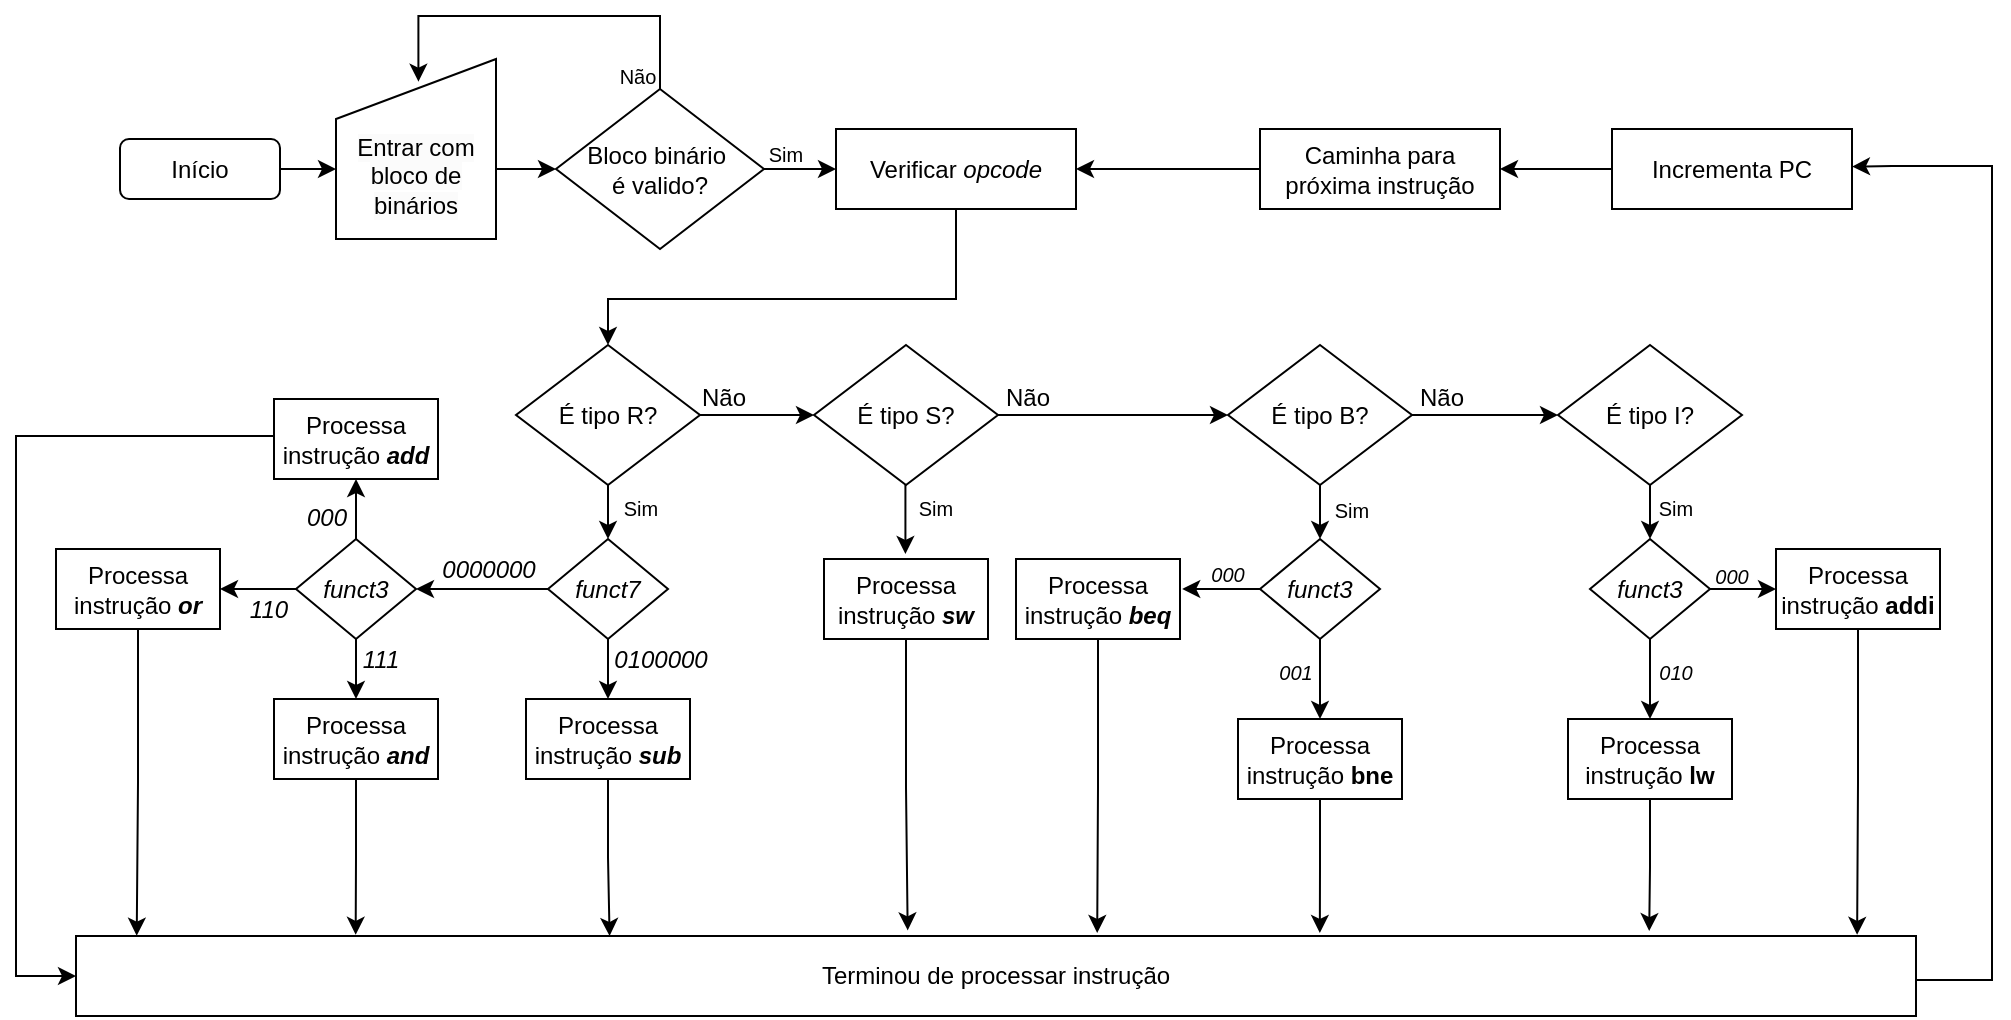 <mxfile version="24.0.7" type="device">
  <diagram name="Página-1" id="DS5e-LdhEdt0KlHogoC9">
    <mxGraphModel dx="1091" dy="588" grid="1" gridSize="10" guides="1" tooltips="1" connect="1" arrows="1" fold="1" page="1" pageScale="1" pageWidth="827" pageHeight="1169" math="0" shadow="0">
      <root>
        <mxCell id="0" />
        <mxCell id="1" parent="0" />
        <mxCell id="jSEsw3XRsD1NWBv1irZM-55" style="edgeStyle=orthogonalEdgeStyle;rounded=0;orthogonalLoop=1;jettySize=auto;html=1;exitX=1;exitY=0.5;exitDx=0;exitDy=0;" edge="1" parent="1" source="jSEsw3XRsD1NWBv1irZM-3">
          <mxGeometry relative="1" as="geometry">
            <mxPoint x="180" y="146.7" as="targetPoint" />
          </mxGeometry>
        </mxCell>
        <mxCell id="jSEsw3XRsD1NWBv1irZM-3" value="Início" style="rounded=1;whiteSpace=wrap;html=1;" vertex="1" parent="1">
          <mxGeometry x="72" y="131.5" width="80" height="30" as="geometry" />
        </mxCell>
        <mxCell id="jSEsw3XRsD1NWBv1irZM-4" value="" style="shape=manualInput;whiteSpace=wrap;html=1;" vertex="1" parent="1">
          <mxGeometry x="180" y="91.5" width="80" height="90" as="geometry" />
        </mxCell>
        <mxCell id="jSEsw3XRsD1NWBv1irZM-7" value="&lt;span style=&quot;color: rgb(0, 0, 0); font-family: Helvetica; font-size: 12px; font-style: normal; font-variant-ligatures: normal; font-variant-caps: normal; font-weight: 400; letter-spacing: normal; orphans: 2; text-indent: 0px; text-transform: none; widows: 2; word-spacing: 0px; -webkit-text-stroke-width: 0px; white-space: normal; background-color: rgb(251, 251, 251); text-decoration-thickness: initial; text-decoration-style: initial; text-decoration-color: initial; float: none; display: inline !important;&quot;&gt;Entrar com bloco de binários&lt;/span&gt;" style="text;whiteSpace=wrap;html=1;align=center;" vertex="1" parent="1">
          <mxGeometry x="180" y="121.5" width="80" height="50" as="geometry" />
        </mxCell>
        <mxCell id="jSEsw3XRsD1NWBv1irZM-61" style="edgeStyle=orthogonalEdgeStyle;rounded=0;orthogonalLoop=1;jettySize=auto;html=1;exitX=0.5;exitY=1;exitDx=0;exitDy=0;entryX=0.5;entryY=0;entryDx=0;entryDy=0;" edge="1" parent="1" source="jSEsw3XRsD1NWBv1irZM-11" target="jSEsw3XRsD1NWBv1irZM-18">
          <mxGeometry relative="1" as="geometry">
            <Array as="points">
              <mxPoint x="490" y="211.5" />
              <mxPoint x="316" y="211.5" />
            </Array>
          </mxGeometry>
        </mxCell>
        <mxCell id="jSEsw3XRsD1NWBv1irZM-11" value="Verificar &lt;i style=&quot;&quot;&gt;opcode&lt;/i&gt;" style="rounded=0;whiteSpace=wrap;html=1;" vertex="1" parent="1">
          <mxGeometry x="430" y="126.5" width="120" height="40" as="geometry" />
        </mxCell>
        <mxCell id="jSEsw3XRsD1NWBv1irZM-59" style="edgeStyle=orthogonalEdgeStyle;rounded=0;orthogonalLoop=1;jettySize=auto;html=1;entryX=0.49;entryY=0.143;entryDx=0;entryDy=0;entryPerimeter=0;" edge="1" parent="1">
          <mxGeometry relative="1" as="geometry">
            <mxPoint x="221.2" y="102.83" as="targetPoint" />
            <mxPoint x="342" y="106.498" as="sourcePoint" />
            <Array as="points">
              <mxPoint x="342" y="69.96" />
              <mxPoint x="221" y="69.96" />
            </Array>
          </mxGeometry>
        </mxCell>
        <mxCell id="jSEsw3XRsD1NWBv1irZM-12" value="Bloco binário&amp;nbsp;&lt;div&gt;é&amp;nbsp;&lt;span style=&quot;background-color: initial;&quot;&gt;valido?&lt;/span&gt;&lt;/div&gt;" style="rhombus;whiteSpace=wrap;html=1;" vertex="1" parent="1">
          <mxGeometry x="290" y="106.5" width="104" height="80" as="geometry" />
        </mxCell>
        <mxCell id="jSEsw3XRsD1NWBv1irZM-15" value="Não" style="text;html=1;align=center;verticalAlign=middle;whiteSpace=wrap;rounded=0;fontSize=10;" vertex="1" parent="1">
          <mxGeometry x="322" y="94.5" width="18" height="10" as="geometry" />
        </mxCell>
        <mxCell id="jSEsw3XRsD1NWBv1irZM-67" style="edgeStyle=orthogonalEdgeStyle;rounded=0;orthogonalLoop=1;jettySize=auto;html=1;exitX=1;exitY=0.5;exitDx=0;exitDy=0;entryX=0;entryY=0.5;entryDx=0;entryDy=0;" edge="1" parent="1" source="jSEsw3XRsD1NWBv1irZM-18" target="jSEsw3XRsD1NWBv1irZM-21">
          <mxGeometry relative="1" as="geometry" />
        </mxCell>
        <mxCell id="jSEsw3XRsD1NWBv1irZM-70" style="edgeStyle=orthogonalEdgeStyle;rounded=0;orthogonalLoop=1;jettySize=auto;html=1;exitX=0.5;exitY=1;exitDx=0;exitDy=0;entryX=0.5;entryY=0;entryDx=0;entryDy=0;" edge="1" parent="1" source="jSEsw3XRsD1NWBv1irZM-18" target="jSEsw3XRsD1NWBv1irZM-50">
          <mxGeometry relative="1" as="geometry" />
        </mxCell>
        <mxCell id="jSEsw3XRsD1NWBv1irZM-18" value="É tipo R?" style="rhombus;whiteSpace=wrap;html=1;" vertex="1" parent="1">
          <mxGeometry x="270" y="234.5" width="92" height="70" as="geometry" />
        </mxCell>
        <mxCell id="jSEsw3XRsD1NWBv1irZM-66" style="edgeStyle=orthogonalEdgeStyle;rounded=0;orthogonalLoop=1;jettySize=auto;html=1;exitX=1;exitY=0.5;exitDx=0;exitDy=0;entryX=0;entryY=0.5;entryDx=0;entryDy=0;" edge="1" parent="1" source="jSEsw3XRsD1NWBv1irZM-21" target="jSEsw3XRsD1NWBv1irZM-22">
          <mxGeometry relative="1" as="geometry">
            <mxPoint x="562" y="269.5" as="sourcePoint" />
          </mxGeometry>
        </mxCell>
        <mxCell id="jSEsw3XRsD1NWBv1irZM-89" style="edgeStyle=orthogonalEdgeStyle;rounded=0;orthogonalLoop=1;jettySize=auto;html=1;exitX=0.5;exitY=1;exitDx=0;exitDy=0;entryX=0.5;entryY=0;entryDx=0;entryDy=0;" edge="1" parent="1">
          <mxGeometry relative="1" as="geometry">
            <mxPoint x="464.71" y="302" as="sourcePoint" />
            <mxPoint x="464.71" y="339" as="targetPoint" />
          </mxGeometry>
        </mxCell>
        <mxCell id="jSEsw3XRsD1NWBv1irZM-21" value="É tipo S?" style="rhombus;whiteSpace=wrap;html=1;" vertex="1" parent="1">
          <mxGeometry x="419" y="234.5" width="92" height="70" as="geometry" />
        </mxCell>
        <mxCell id="jSEsw3XRsD1NWBv1irZM-30" style="edgeStyle=orthogonalEdgeStyle;rounded=0;orthogonalLoop=1;jettySize=auto;html=1;exitX=1;exitY=0.5;exitDx=0;exitDy=0;entryX=0;entryY=0.5;entryDx=0;entryDy=0;" edge="1" parent="1" source="jSEsw3XRsD1NWBv1irZM-22" target="jSEsw3XRsD1NWBv1irZM-23">
          <mxGeometry relative="1" as="geometry" />
        </mxCell>
        <mxCell id="jSEsw3XRsD1NWBv1irZM-92" style="edgeStyle=orthogonalEdgeStyle;rounded=0;orthogonalLoop=1;jettySize=auto;html=1;exitX=0.5;exitY=1;exitDx=0;exitDy=0;entryX=0.5;entryY=0;entryDx=0;entryDy=0;" edge="1" parent="1" source="jSEsw3XRsD1NWBv1irZM-22" target="jSEsw3XRsD1NWBv1irZM-91">
          <mxGeometry relative="1" as="geometry" />
        </mxCell>
        <mxCell id="jSEsw3XRsD1NWBv1irZM-22" value="É tipo B?" style="rhombus;whiteSpace=wrap;html=1;" vertex="1" parent="1">
          <mxGeometry x="626" y="234.5" width="92" height="70" as="geometry" />
        </mxCell>
        <mxCell id="jSEsw3XRsD1NWBv1irZM-101" style="edgeStyle=orthogonalEdgeStyle;rounded=0;orthogonalLoop=1;jettySize=auto;html=1;exitX=0.5;exitY=1;exitDx=0;exitDy=0;entryX=0.5;entryY=0;entryDx=0;entryDy=0;" edge="1" parent="1" source="jSEsw3XRsD1NWBv1irZM-23" target="jSEsw3XRsD1NWBv1irZM-100">
          <mxGeometry relative="1" as="geometry" />
        </mxCell>
        <mxCell id="jSEsw3XRsD1NWBv1irZM-23" value="É tipo I?" style="rhombus;whiteSpace=wrap;html=1;" vertex="1" parent="1">
          <mxGeometry x="791" y="234.5" width="92" height="70" as="geometry" />
        </mxCell>
        <mxCell id="jSEsw3XRsD1NWBv1irZM-16" value="Sim" style="text;html=1;align=center;verticalAlign=middle;whiteSpace=wrap;rounded=0;fontSize=10;" vertex="1" parent="1">
          <mxGeometry x="395" y="128.5" width="20" height="20" as="geometry" />
        </mxCell>
        <mxCell id="jSEsw3XRsD1NWBv1irZM-32" value="Sim" style="text;html=1;align=center;verticalAlign=middle;whiteSpace=wrap;rounded=0;fontSize=10;" vertex="1" parent="1">
          <mxGeometry x="319" y="300.5" width="27" height="30" as="geometry" />
        </mxCell>
        <mxCell id="jSEsw3XRsD1NWBv1irZM-38" value="Não" style="text;html=1;align=center;verticalAlign=middle;whiteSpace=wrap;rounded=0;" vertex="1" parent="1">
          <mxGeometry x="718" y="253" width="30" height="15" as="geometry" />
        </mxCell>
        <mxCell id="jSEsw3XRsD1NWBv1irZM-72" style="edgeStyle=orthogonalEdgeStyle;rounded=0;orthogonalLoop=1;jettySize=auto;html=1;exitX=0;exitY=0.5;exitDx=0;exitDy=0;entryX=1;entryY=0.5;entryDx=0;entryDy=0;" edge="1" parent="1" source="jSEsw3XRsD1NWBv1irZM-50" target="jSEsw3XRsD1NWBv1irZM-71">
          <mxGeometry relative="1" as="geometry" />
        </mxCell>
        <mxCell id="jSEsw3XRsD1NWBv1irZM-75" style="edgeStyle=orthogonalEdgeStyle;rounded=0;orthogonalLoop=1;jettySize=auto;html=1;exitX=0.5;exitY=1;exitDx=0;exitDy=0;entryX=0.5;entryY=0;entryDx=0;entryDy=0;" edge="1" parent="1" source="jSEsw3XRsD1NWBv1irZM-50" target="jSEsw3XRsD1NWBv1irZM-74">
          <mxGeometry relative="1" as="geometry" />
        </mxCell>
        <mxCell id="jSEsw3XRsD1NWBv1irZM-50" value="&lt;i&gt;funct7&lt;/i&gt;" style="rhombus;whiteSpace=wrap;html=1;" vertex="1" parent="1">
          <mxGeometry x="286" y="331.5" width="60" height="50" as="geometry" />
        </mxCell>
        <mxCell id="jSEsw3XRsD1NWBv1irZM-52" value="0100000" style="text;html=1;align=center;verticalAlign=middle;whiteSpace=wrap;rounded=0;fontStyle=2" vertex="1" parent="1">
          <mxGeometry x="328.5" y="376.5" width="27" height="30" as="geometry" />
        </mxCell>
        <mxCell id="jSEsw3XRsD1NWBv1irZM-57" style="edgeStyle=orthogonalEdgeStyle;rounded=0;orthogonalLoop=1;jettySize=auto;html=1;entryX=0;entryY=0.5;entryDx=0;entryDy=0;" edge="1" parent="1" target="jSEsw3XRsD1NWBv1irZM-12">
          <mxGeometry relative="1" as="geometry">
            <mxPoint x="260" y="146.5" as="sourcePoint" />
          </mxGeometry>
        </mxCell>
        <mxCell id="jSEsw3XRsD1NWBv1irZM-58" style="edgeStyle=orthogonalEdgeStyle;rounded=0;orthogonalLoop=1;jettySize=auto;html=1;exitX=1;exitY=0.5;exitDx=0;exitDy=0;entryX=0;entryY=0.5;entryDx=0;entryDy=0;" edge="1" parent="1" source="jSEsw3XRsD1NWBv1irZM-12" target="jSEsw3XRsD1NWBv1irZM-11">
          <mxGeometry relative="1" as="geometry" />
        </mxCell>
        <mxCell id="jSEsw3XRsD1NWBv1irZM-64" value="Não" style="text;html=1;align=center;verticalAlign=middle;whiteSpace=wrap;rounded=0;" vertex="1" parent="1">
          <mxGeometry x="506" y="251" width="40" height="20" as="geometry" />
        </mxCell>
        <mxCell id="jSEsw3XRsD1NWBv1irZM-68" value="Não" style="text;html=1;align=center;verticalAlign=middle;whiteSpace=wrap;rounded=0;" vertex="1" parent="1">
          <mxGeometry x="354" y="251" width="40" height="20" as="geometry" />
        </mxCell>
        <mxCell id="jSEsw3XRsD1NWBv1irZM-80" style="edgeStyle=orthogonalEdgeStyle;rounded=0;orthogonalLoop=1;jettySize=auto;html=1;exitX=0.5;exitY=0;exitDx=0;exitDy=0;entryX=0.5;entryY=1;entryDx=0;entryDy=0;" edge="1" parent="1" source="jSEsw3XRsD1NWBv1irZM-71" target="jSEsw3XRsD1NWBv1irZM-77">
          <mxGeometry relative="1" as="geometry" />
        </mxCell>
        <mxCell id="jSEsw3XRsD1NWBv1irZM-81" style="edgeStyle=orthogonalEdgeStyle;rounded=0;orthogonalLoop=1;jettySize=auto;html=1;exitX=0;exitY=0.5;exitDx=0;exitDy=0;entryX=1;entryY=0.5;entryDx=0;entryDy=0;" edge="1" parent="1" source="jSEsw3XRsD1NWBv1irZM-71" target="jSEsw3XRsD1NWBv1irZM-78">
          <mxGeometry relative="1" as="geometry" />
        </mxCell>
        <mxCell id="jSEsw3XRsD1NWBv1irZM-83" style="edgeStyle=orthogonalEdgeStyle;rounded=0;orthogonalLoop=1;jettySize=auto;html=1;exitX=0.5;exitY=1;exitDx=0;exitDy=0;entryX=0.5;entryY=0;entryDx=0;entryDy=0;" edge="1" parent="1" source="jSEsw3XRsD1NWBv1irZM-71" target="jSEsw3XRsD1NWBv1irZM-79">
          <mxGeometry relative="1" as="geometry" />
        </mxCell>
        <mxCell id="jSEsw3XRsD1NWBv1irZM-71" value="&lt;i&gt;funct3&lt;/i&gt;" style="rhombus;whiteSpace=wrap;html=1;" vertex="1" parent="1">
          <mxGeometry x="160" y="331.5" width="60" height="50" as="geometry" />
        </mxCell>
        <mxCell id="jSEsw3XRsD1NWBv1irZM-74" value="Processa instrução &lt;b&gt;&lt;i&gt;sub&lt;/i&gt;&lt;/b&gt;" style="rounded=0;whiteSpace=wrap;html=1;" vertex="1" parent="1">
          <mxGeometry x="275" y="411.5" width="82" height="40" as="geometry" />
        </mxCell>
        <mxCell id="jSEsw3XRsD1NWBv1irZM-76" value="0000000" style="text;html=1;align=center;verticalAlign=middle;whiteSpace=wrap;rounded=0;fontStyle=2" vertex="1" parent="1">
          <mxGeometry x="243" y="331.5" width="27" height="30" as="geometry" />
        </mxCell>
        <mxCell id="jSEsw3XRsD1NWBv1irZM-120" style="edgeStyle=orthogonalEdgeStyle;rounded=0;orthogonalLoop=1;jettySize=auto;html=1;entryX=0;entryY=0.5;entryDx=0;entryDy=0;" edge="1" parent="1" source="jSEsw3XRsD1NWBv1irZM-77" target="jSEsw3XRsD1NWBv1irZM-114">
          <mxGeometry relative="1" as="geometry">
            <Array as="points">
              <mxPoint x="20" y="280" />
              <mxPoint x="20" y="550" />
            </Array>
          </mxGeometry>
        </mxCell>
        <mxCell id="jSEsw3XRsD1NWBv1irZM-77" value="Processa instrução &lt;b&gt;&lt;i&gt;add&lt;/i&gt;&lt;/b&gt;" style="rounded=0;whiteSpace=wrap;html=1;" vertex="1" parent="1">
          <mxGeometry x="149" y="261.5" width="82" height="40" as="geometry" />
        </mxCell>
        <mxCell id="jSEsw3XRsD1NWBv1irZM-78" value="Processa instrução &lt;b&gt;&lt;i&gt;or&lt;/i&gt;&lt;/b&gt;" style="rounded=0;whiteSpace=wrap;html=1;" vertex="1" parent="1">
          <mxGeometry x="40" y="336.5" width="82" height="40" as="geometry" />
        </mxCell>
        <mxCell id="jSEsw3XRsD1NWBv1irZM-79" value="Processa instrução &lt;b&gt;&lt;i&gt;and&lt;/i&gt;&lt;/b&gt;" style="rounded=0;whiteSpace=wrap;html=1;" vertex="1" parent="1">
          <mxGeometry x="149" y="411.5" width="82" height="40" as="geometry" />
        </mxCell>
        <mxCell id="jSEsw3XRsD1NWBv1irZM-84" value="000" style="text;html=1;align=center;verticalAlign=middle;whiteSpace=wrap;rounded=0;fontStyle=2" vertex="1" parent="1">
          <mxGeometry x="162" y="305.5" width="27" height="30" as="geometry" />
        </mxCell>
        <mxCell id="jSEsw3XRsD1NWBv1irZM-85" value="110" style="text;html=1;align=center;verticalAlign=middle;whiteSpace=wrap;rounded=0;fontStyle=2" vertex="1" parent="1">
          <mxGeometry x="133" y="351.5" width="27" height="30" as="geometry" />
        </mxCell>
        <mxCell id="jSEsw3XRsD1NWBv1irZM-87" value="111" style="text;html=1;align=center;verticalAlign=middle;whiteSpace=wrap;rounded=0;fontStyle=2" vertex="1" parent="1">
          <mxGeometry x="189" y="376.5" width="27" height="30" as="geometry" />
        </mxCell>
        <mxCell id="jSEsw3XRsD1NWBv1irZM-88" value="Processa instrução &lt;b&gt;&lt;i&gt;sw&lt;/i&gt;&lt;/b&gt;" style="rounded=0;whiteSpace=wrap;html=1;" vertex="1" parent="1">
          <mxGeometry x="424" y="341.5" width="82" height="40" as="geometry" />
        </mxCell>
        <mxCell id="jSEsw3XRsD1NWBv1irZM-90" value="Sim" style="text;html=1;align=center;verticalAlign=middle;whiteSpace=wrap;rounded=0;fontSize=10;" vertex="1" parent="1">
          <mxGeometry x="470" y="305.5" width="20" height="20" as="geometry" />
        </mxCell>
        <mxCell id="jSEsw3XRsD1NWBv1irZM-96" style="edgeStyle=orthogonalEdgeStyle;rounded=0;orthogonalLoop=1;jettySize=auto;html=1;exitX=0.5;exitY=1;exitDx=0;exitDy=0;entryX=0.5;entryY=0;entryDx=0;entryDy=0;" edge="1" parent="1" source="jSEsw3XRsD1NWBv1irZM-91" target="jSEsw3XRsD1NWBv1irZM-94">
          <mxGeometry relative="1" as="geometry" />
        </mxCell>
        <mxCell id="jSEsw3XRsD1NWBv1irZM-91" value="&lt;i&gt;funct3&lt;/i&gt;" style="rhombus;whiteSpace=wrap;html=1;" vertex="1" parent="1">
          <mxGeometry x="642" y="331.5" width="60" height="50" as="geometry" />
        </mxCell>
        <mxCell id="jSEsw3XRsD1NWBv1irZM-93" value="Processa instrução &lt;b&gt;&lt;i&gt;beq&lt;/i&gt;&lt;/b&gt;" style="rounded=0;whiteSpace=wrap;html=1;" vertex="1" parent="1">
          <mxGeometry x="520" y="341.5" width="82" height="40" as="geometry" />
        </mxCell>
        <mxCell id="jSEsw3XRsD1NWBv1irZM-94" value="Processa instrução &lt;b&gt;bne&lt;/b&gt;" style="rounded=0;whiteSpace=wrap;html=1;" vertex="1" parent="1">
          <mxGeometry x="631" y="421.5" width="82" height="40" as="geometry" />
        </mxCell>
        <mxCell id="jSEsw3XRsD1NWBv1irZM-95" style="edgeStyle=orthogonalEdgeStyle;rounded=0;orthogonalLoop=1;jettySize=auto;html=1;exitX=0;exitY=0.5;exitDx=0;exitDy=0;entryX=1.013;entryY=0.384;entryDx=0;entryDy=0;entryPerimeter=0;" edge="1" parent="1" source="jSEsw3XRsD1NWBv1irZM-91" target="jSEsw3XRsD1NWBv1irZM-93">
          <mxGeometry relative="1" as="geometry" />
        </mxCell>
        <mxCell id="jSEsw3XRsD1NWBv1irZM-98" value="000" style="text;html=1;align=center;verticalAlign=middle;whiteSpace=wrap;rounded=0;fontSize=10;fontStyle=2" vertex="1" parent="1">
          <mxGeometry x="616" y="338.5" width="20" height="20" as="geometry" />
        </mxCell>
        <mxCell id="jSEsw3XRsD1NWBv1irZM-99" value="001" style="text;html=1;align=center;verticalAlign=middle;whiteSpace=wrap;rounded=0;fontSize=10;fontStyle=2" vertex="1" parent="1">
          <mxGeometry x="650" y="387.5" width="20" height="20" as="geometry" />
        </mxCell>
        <mxCell id="jSEsw3XRsD1NWBv1irZM-104" style="edgeStyle=orthogonalEdgeStyle;rounded=0;orthogonalLoop=1;jettySize=auto;html=1;exitX=1;exitY=0.5;exitDx=0;exitDy=0;" edge="1" parent="1" source="jSEsw3XRsD1NWBv1irZM-100" target="jSEsw3XRsD1NWBv1irZM-102">
          <mxGeometry relative="1" as="geometry" />
        </mxCell>
        <mxCell id="jSEsw3XRsD1NWBv1irZM-105" style="edgeStyle=orthogonalEdgeStyle;rounded=0;orthogonalLoop=1;jettySize=auto;html=1;exitX=0.5;exitY=1;exitDx=0;exitDy=0;entryX=0.5;entryY=0;entryDx=0;entryDy=0;" edge="1" parent="1" source="jSEsw3XRsD1NWBv1irZM-100" target="jSEsw3XRsD1NWBv1irZM-103">
          <mxGeometry relative="1" as="geometry" />
        </mxCell>
        <mxCell id="jSEsw3XRsD1NWBv1irZM-100" value="&lt;i&gt;funct3&lt;/i&gt;" style="rhombus;whiteSpace=wrap;html=1;" vertex="1" parent="1">
          <mxGeometry x="807" y="331.5" width="60" height="50" as="geometry" />
        </mxCell>
        <mxCell id="jSEsw3XRsD1NWBv1irZM-102" value="Processa instrução &lt;b&gt;addi&lt;/b&gt;" style="rounded=0;whiteSpace=wrap;html=1;" vertex="1" parent="1">
          <mxGeometry x="900" y="336.5" width="82" height="40" as="geometry" />
        </mxCell>
        <mxCell id="jSEsw3XRsD1NWBv1irZM-103" value="Processa instrução &lt;b&gt;lw&lt;/b&gt;" style="rounded=0;whiteSpace=wrap;html=1;" vertex="1" parent="1">
          <mxGeometry x="796" y="421.5" width="82" height="40" as="geometry" />
        </mxCell>
        <mxCell id="jSEsw3XRsD1NWBv1irZM-106" value="000" style="text;html=1;align=center;verticalAlign=middle;whiteSpace=wrap;rounded=0;fontSize=10;fontStyle=2" vertex="1" parent="1">
          <mxGeometry x="868" y="339.5" width="20" height="20" as="geometry" />
        </mxCell>
        <mxCell id="jSEsw3XRsD1NWBv1irZM-108" value="010" style="text;html=1;align=center;verticalAlign=middle;whiteSpace=wrap;rounded=0;fontSize=10;fontStyle=2" vertex="1" parent="1">
          <mxGeometry x="840" y="387.5" width="20" height="20" as="geometry" />
        </mxCell>
        <mxCell id="jSEsw3XRsD1NWBv1irZM-110" value="Sim" style="text;html=1;align=center;verticalAlign=middle;whiteSpace=wrap;rounded=0;fontSize=10;" vertex="1" parent="1">
          <mxGeometry x="678" y="306.5" width="20" height="20" as="geometry" />
        </mxCell>
        <mxCell id="jSEsw3XRsD1NWBv1irZM-112" value="Sim" style="text;html=1;align=center;verticalAlign=middle;whiteSpace=wrap;rounded=0;fontSize=10;" vertex="1" parent="1">
          <mxGeometry x="840" y="305.5" width="20" height="20" as="geometry" />
        </mxCell>
        <mxCell id="jSEsw3XRsD1NWBv1irZM-132" style="edgeStyle=orthogonalEdgeStyle;rounded=0;orthogonalLoop=1;jettySize=auto;html=1;exitX=1;exitY=0.5;exitDx=0;exitDy=0;entryX=1.013;entryY=0.42;entryDx=0;entryDy=0;entryPerimeter=0;" edge="1" parent="1">
          <mxGeometry relative="1" as="geometry">
            <mxPoint x="968.44" y="552" as="sourcePoint" />
            <mxPoint x="938" y="145.3" as="targetPoint" />
            <Array as="points">
              <mxPoint x="1008" y="552" />
              <mxPoint x="1008" y="145" />
              <mxPoint x="958" y="145" />
            </Array>
          </mxGeometry>
        </mxCell>
        <mxCell id="jSEsw3XRsD1NWBv1irZM-114" value="Terminou de processar instrução" style="rounded=0;whiteSpace=wrap;html=1;" vertex="1" parent="1">
          <mxGeometry x="50" y="530" width="920" height="40" as="geometry" />
        </mxCell>
        <mxCell id="jSEsw3XRsD1NWBv1irZM-116" style="edgeStyle=orthogonalEdgeStyle;rounded=0;orthogonalLoop=1;jettySize=auto;html=1;exitX=0.5;exitY=1;exitDx=0;exitDy=0;entryX=0.033;entryY=-0.004;entryDx=0;entryDy=0;entryPerimeter=0;" edge="1" parent="1" source="jSEsw3XRsD1NWBv1irZM-78" target="jSEsw3XRsD1NWBv1irZM-114">
          <mxGeometry relative="1" as="geometry" />
        </mxCell>
        <mxCell id="jSEsw3XRsD1NWBv1irZM-117" style="edgeStyle=orthogonalEdgeStyle;rounded=0;orthogonalLoop=1;jettySize=auto;html=1;exitX=0.5;exitY=1;exitDx=0;exitDy=0;entryX=0.152;entryY=-0.015;entryDx=0;entryDy=0;entryPerimeter=0;" edge="1" parent="1" source="jSEsw3XRsD1NWBv1irZM-79" target="jSEsw3XRsD1NWBv1irZM-114">
          <mxGeometry relative="1" as="geometry" />
        </mxCell>
        <mxCell id="jSEsw3XRsD1NWBv1irZM-119" style="edgeStyle=orthogonalEdgeStyle;rounded=0;orthogonalLoop=1;jettySize=auto;html=1;entryX=0.29;entryY=0;entryDx=0;entryDy=0;entryPerimeter=0;" edge="1" parent="1" source="jSEsw3XRsD1NWBv1irZM-74" target="jSEsw3XRsD1NWBv1irZM-114">
          <mxGeometry relative="1" as="geometry" />
        </mxCell>
        <mxCell id="jSEsw3XRsD1NWBv1irZM-121" style="edgeStyle=orthogonalEdgeStyle;rounded=0;orthogonalLoop=1;jettySize=auto;html=1;exitX=0.5;exitY=1;exitDx=0;exitDy=0;entryX=0.452;entryY=-0.07;entryDx=0;entryDy=0;entryPerimeter=0;" edge="1" parent="1" source="jSEsw3XRsD1NWBv1irZM-88" target="jSEsw3XRsD1NWBv1irZM-114">
          <mxGeometry relative="1" as="geometry" />
        </mxCell>
        <mxCell id="jSEsw3XRsD1NWBv1irZM-124" style="edgeStyle=orthogonalEdgeStyle;rounded=0;orthogonalLoop=1;jettySize=auto;html=1;entryX=0.555;entryY=-0.038;entryDx=0;entryDy=0;entryPerimeter=0;" edge="1" parent="1" source="jSEsw3XRsD1NWBv1irZM-93" target="jSEsw3XRsD1NWBv1irZM-114">
          <mxGeometry relative="1" as="geometry" />
        </mxCell>
        <mxCell id="jSEsw3XRsD1NWBv1irZM-125" style="edgeStyle=orthogonalEdgeStyle;rounded=0;orthogonalLoop=1;jettySize=auto;html=1;entryX=0.676;entryY=-0.038;entryDx=0;entryDy=0;entryPerimeter=0;" edge="1" parent="1" source="jSEsw3XRsD1NWBv1irZM-94" target="jSEsw3XRsD1NWBv1irZM-114">
          <mxGeometry relative="1" as="geometry" />
        </mxCell>
        <mxCell id="jSEsw3XRsD1NWBv1irZM-126" style="edgeStyle=orthogonalEdgeStyle;rounded=0;orthogonalLoop=1;jettySize=auto;html=1;entryX=0.855;entryY=-0.062;entryDx=0;entryDy=0;entryPerimeter=0;" edge="1" parent="1" source="jSEsw3XRsD1NWBv1irZM-103" target="jSEsw3XRsD1NWBv1irZM-114">
          <mxGeometry relative="1" as="geometry" />
        </mxCell>
        <mxCell id="jSEsw3XRsD1NWBv1irZM-127" style="edgeStyle=orthogonalEdgeStyle;rounded=0;orthogonalLoop=1;jettySize=auto;html=1;exitX=0.5;exitY=1;exitDx=0;exitDy=0;entryX=0.968;entryY=-0.015;entryDx=0;entryDy=0;entryPerimeter=0;" edge="1" parent="1" source="jSEsw3XRsD1NWBv1irZM-102" target="jSEsw3XRsD1NWBv1irZM-114">
          <mxGeometry relative="1" as="geometry" />
        </mxCell>
        <mxCell id="jSEsw3XRsD1NWBv1irZM-130" style="edgeStyle=orthogonalEdgeStyle;rounded=0;orthogonalLoop=1;jettySize=auto;html=1;exitX=0.5;exitY=1;exitDx=0;exitDy=0;" edge="1" parent="1">
          <mxGeometry relative="1" as="geometry">
            <mxPoint x="887" y="165" as="sourcePoint" />
            <mxPoint x="887" y="165" as="targetPoint" />
          </mxGeometry>
        </mxCell>
        <mxCell id="jSEsw3XRsD1NWBv1irZM-138" style="edgeStyle=orthogonalEdgeStyle;rounded=0;orthogonalLoop=1;jettySize=auto;html=1;exitX=0;exitY=0.5;exitDx=0;exitDy=0;entryX=1;entryY=0.5;entryDx=0;entryDy=0;" edge="1" parent="1" source="jSEsw3XRsD1NWBv1irZM-135" target="jSEsw3XRsD1NWBv1irZM-11">
          <mxGeometry relative="1" as="geometry" />
        </mxCell>
        <mxCell id="jSEsw3XRsD1NWBv1irZM-135" value="Caminha para próxima instrução" style="rounded=0;whiteSpace=wrap;html=1;" vertex="1" parent="1">
          <mxGeometry x="642" y="126.5" width="120" height="40" as="geometry" />
        </mxCell>
        <mxCell id="jSEsw3XRsD1NWBv1irZM-137" style="edgeStyle=orthogonalEdgeStyle;rounded=0;orthogonalLoop=1;jettySize=auto;html=1;entryX=1;entryY=0.5;entryDx=0;entryDy=0;" edge="1" parent="1" source="jSEsw3XRsD1NWBv1irZM-136" target="jSEsw3XRsD1NWBv1irZM-135">
          <mxGeometry relative="1" as="geometry" />
        </mxCell>
        <mxCell id="jSEsw3XRsD1NWBv1irZM-136" value="Incrementa PC" style="rounded=0;whiteSpace=wrap;html=1;" vertex="1" parent="1">
          <mxGeometry x="818" y="126.5" width="120" height="40" as="geometry" />
        </mxCell>
      </root>
    </mxGraphModel>
  </diagram>
</mxfile>
